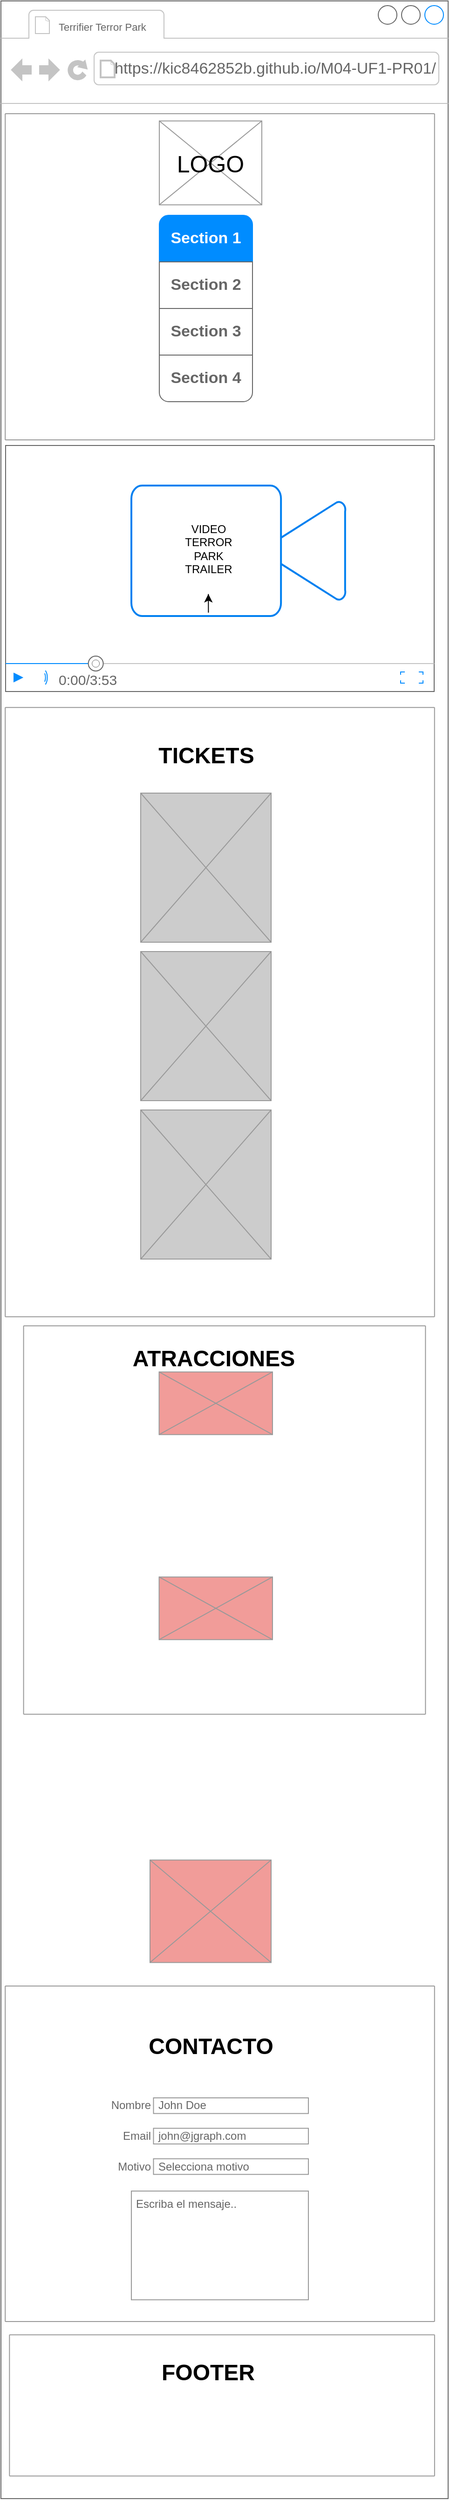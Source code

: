 <mxfile version="26.1.1">
  <diagram name="Page-1" id="03018318-947c-dd8e-b7a3-06fadd420f32">
    <mxGraphModel dx="3490" dy="1463" grid="1" gridSize="10" guides="1" tooltips="1" connect="1" arrows="1" fold="1" page="1" pageScale="1" pageWidth="1100" pageHeight="850" background="#ffffff" math="0" shadow="0">
      <root>
        <mxCell id="0" />
        <mxCell id="1" parent="0" />
        <mxCell id="P_YrPQooRFVnnNei9Mit-43" value="" style="strokeWidth=1;shadow=0;dashed=0;align=center;html=1;shape=mxgraph.mockup.containers.browserWindow;rSize=0;strokeColor=#666666;strokeColor2=#008cff;strokeColor3=#c4c4c4;mainText=,;recursiveResize=0;gradientColor=default;fillColor=default;" parent="1" vertex="1">
          <mxGeometry x="-790" y="40" width="480" height="2680" as="geometry" />
        </mxCell>
        <mxCell id="P_YrPQooRFVnnNei9Mit-44" value="&lt;font style=&quot;font-size: 11px;&quot;&gt;Terrifier Terror Park&lt;/font&gt;" style="strokeWidth=1;shadow=0;dashed=0;align=center;html=1;shape=mxgraph.mockup.containers.anchor;fontSize=17;fontColor=#666666;align=left;whiteSpace=wrap;spacingBottom=-12;" parent="P_YrPQooRFVnnNei9Mit-43" vertex="1">
          <mxGeometry x="60" y="12" width="100" height="18" as="geometry" />
        </mxCell>
        <mxCell id="P_YrPQooRFVnnNei9Mit-45" value="https://kic8462852b.github.io/M04-UF1-PR01/" style="strokeWidth=1;shadow=0;dashed=0;align=center;html=1;shape=mxgraph.mockup.containers.anchor;rSize=0;fontSize=17;fontColor=#666666;align=left;" parent="P_YrPQooRFVnnNei9Mit-43" vertex="1">
          <mxGeometry x="120" y="60" width="340" height="26" as="geometry" />
        </mxCell>
        <mxCell id="P_YrPQooRFVnnNei9Mit-48" value="" style="strokeWidth=1;shadow=0;dashed=0;align=center;html=1;shape=mxgraph.mockup.forms.anchor;align=right;spacingRight=2;fontColor=#666666;" parent="P_YrPQooRFVnnNei9Mit-43" vertex="1">
          <mxGeometry x="230" y="495" width="50" height="18" as="geometry" />
        </mxCell>
        <mxCell id="P_YrPQooRFVnnNei9Mit-50" value="" style="strokeWidth=1;shadow=0;dashed=0;align=center;html=1;shape=mxgraph.mockup.forms.anchor;align=right;spacingRight=2;fontColor=#666666;" parent="P_YrPQooRFVnnNei9Mit-43" vertex="1">
          <mxGeometry x="230" y="530" width="50" height="18" as="geometry" />
        </mxCell>
        <mxCell id="P_YrPQooRFVnnNei9Mit-52" value="" style="strokeWidth=1;shadow=0;dashed=0;align=center;html=1;shape=mxgraph.mockup.forms.anchor;align=right;spacingRight=2;fontColor=#666666;" parent="P_YrPQooRFVnnNei9Mit-43" vertex="1">
          <mxGeometry x="230" y="565" width="50" height="18" as="geometry" />
        </mxCell>
        <mxCell id="P_YrPQooRFVnnNei9Mit-54" value="" style="strokeWidth=1;shadow=0;dashed=0;align=center;html=1;shape=mxgraph.mockup.forms.anchor;align=right;spacingRight=2;fontColor=#666666;" parent="P_YrPQooRFVnnNei9Mit-43" vertex="1">
          <mxGeometry x="230" y="600" width="50" height="18" as="geometry" />
        </mxCell>
        <mxCell id="P_YrPQooRFVnnNei9Mit-107" value="" style="verticalLabelPosition=bottom;shadow=0;dashed=0;align=center;html=1;verticalAlign=top;strokeWidth=1;shape=mxgraph.mockup.containers.videoPlayer;strokeColor=#666666;strokeColor2=#008cff;strokeColor3=#c4c4c4;textColor=#666666;fillColor2=#008cff;barHeight=30;barPos=20;" parent="P_YrPQooRFVnnNei9Mit-43" vertex="1">
          <mxGeometry x="5" y="477" width="460" height="264" as="geometry" />
        </mxCell>
        <mxCell id="iEJvDpS68jFy7bRB699J-30" value="" style="group" parent="P_YrPQooRFVnnNei9Mit-43" vertex="1" connectable="0">
          <mxGeometry y="96" width="470" height="400" as="geometry" />
        </mxCell>
        <mxCell id="iEJvDpS68jFy7bRB699J-31" value="" style="group" parent="iEJvDpS68jFy7bRB699J-30" vertex="1" connectable="0">
          <mxGeometry width="470" height="400" as="geometry" />
        </mxCell>
        <mxCell id="iEJvDpS68jFy7bRB699J-4" value="" style="verticalLabelPosition=bottom;shadow=0;dashed=0;align=center;html=1;verticalAlign=top;strokeWidth=1;shape=mxgraph.mockup.markup.line;strokeColor=#999999;" parent="iEJvDpS68jFy7bRB699J-31" vertex="1">
          <mxGeometry x="4.608" width="460.784" height="50" as="geometry" />
        </mxCell>
        <mxCell id="iEJvDpS68jFy7bRB699J-6" value="" style="verticalLabelPosition=bottom;shadow=0;dashed=0;align=center;html=1;verticalAlign=top;strokeWidth=1;shape=mxgraph.mockup.markup.line;strokeColor=#999999;direction=north;" parent="iEJvDpS68jFy7bRB699J-31" vertex="1">
          <mxGeometry y="25" width="9.216" height="350" as="geometry" />
        </mxCell>
        <mxCell id="iEJvDpS68jFy7bRB699J-7" value="" style="verticalLabelPosition=bottom;shadow=0;dashed=0;align=center;html=1;verticalAlign=top;strokeWidth=1;shape=mxgraph.mockup.markup.line;strokeColor=#999999;" parent="iEJvDpS68jFy7bRB699J-31" vertex="1">
          <mxGeometry x="4.608" y="350" width="460.784" height="50" as="geometry" />
        </mxCell>
        <mxCell id="iEJvDpS68jFy7bRB699J-29" value="" style="verticalLabelPosition=bottom;shadow=0;dashed=0;align=center;html=1;verticalAlign=top;strokeWidth=1;shape=mxgraph.mockup.markup.line;strokeColor=#999999;direction=north;" parent="iEJvDpS68jFy7bRB699J-31" vertex="1">
          <mxGeometry x="460.784" y="25" width="9.216" height="350" as="geometry" />
        </mxCell>
        <mxCell id="P_YrPQooRFVnnNei9Mit-57" value="" style="verticalLabelPosition=bottom;shadow=0;dashed=0;align=center;html=1;verticalAlign=top;strokeWidth=1;shape=mxgraph.mockup.graphics.simpleIcon;strokeColor=#999999;movable=1;resizable=1;rotatable=1;deletable=1;editable=1;locked=0;connectable=1;" parent="iEJvDpS68jFy7bRB699J-31" vertex="1">
          <mxGeometry x="170" y="32.78" width="110" height="90" as="geometry" />
        </mxCell>
        <mxCell id="P_YrPQooRFVnnNei9Mit-88" value="&lt;font style=&quot;font-size: 25px;&quot;&gt;LOGO&lt;/font&gt;" style="text;html=1;align=center;verticalAlign=middle;whiteSpace=wrap;rounded=0;movable=1;resizable=1;rotatable=1;deletable=1;editable=1;locked=0;connectable=1;" parent="iEJvDpS68jFy7bRB699J-31" vertex="1">
          <mxGeometry x="180" y="44.444" width="90" height="66.667" as="geometry" />
        </mxCell>
        <mxCell id="iEJvDpS68jFy7bRB699J-41" value="TICKETS" style="text;strokeColor=none;fillColor=none;html=1;fontSize=24;fontStyle=1;verticalAlign=middle;align=center;" parent="P_YrPQooRFVnnNei9Mit-43" vertex="1">
          <mxGeometry x="170" y="790" width="100" height="40" as="geometry" />
        </mxCell>
        <mxCell id="iEJvDpS68jFy7bRB699J-45" value="" style="verticalLabelPosition=bottom;shadow=0;dashed=0;align=center;html=1;verticalAlign=top;strokeWidth=1;shape=mxgraph.mockup.graphics.simpleIcon;strokeColor=#999999;fillColor=#CCCCCC;" parent="P_YrPQooRFVnnNei9Mit-43" vertex="1">
          <mxGeometry x="150" y="850" width="140" height="160" as="geometry" />
        </mxCell>
        <mxCell id="iEJvDpS68jFy7bRB699J-49" value="" style="group" parent="P_YrPQooRFVnnNei9Mit-43" vertex="1" connectable="0">
          <mxGeometry x="20" y="1410" width="440" height="440" as="geometry" />
        </mxCell>
        <mxCell id="iEJvDpS68jFy7bRB699J-50" value="" style="verticalLabelPosition=bottom;shadow=0;dashed=0;align=center;html=1;verticalAlign=top;strokeWidth=1;shape=mxgraph.mockup.markup.line;strokeColor=#999999;" parent="iEJvDpS68jFy7bRB699J-49" vertex="1">
          <mxGeometry x="4.314" width="431.373" height="23.158" as="geometry" />
        </mxCell>
        <mxCell id="iEJvDpS68jFy7bRB699J-51" value="" style="verticalLabelPosition=bottom;shadow=0;dashed=0;align=center;html=1;verticalAlign=top;strokeWidth=1;shape=mxgraph.mockup.markup.line;strokeColor=#999999;" parent="iEJvDpS68jFy7bRB699J-49" vertex="1">
          <mxGeometry x="4.314" y="416.842" width="431.373" height="23.158" as="geometry" />
        </mxCell>
        <mxCell id="iEJvDpS68jFy7bRB699J-52" value="" style="verticalLabelPosition=bottom;shadow=0;dashed=0;align=center;html=1;verticalAlign=top;strokeWidth=1;shape=mxgraph.mockup.markup.line;strokeColor=#999999;direction=north;" parent="iEJvDpS68jFy7bRB699J-49" vertex="1">
          <mxGeometry x="431.373" y="11.579" width="8.627" height="416.842" as="geometry" />
        </mxCell>
        <mxCell id="iEJvDpS68jFy7bRB699J-53" value="" style="verticalLabelPosition=bottom;shadow=0;dashed=0;align=center;html=1;verticalAlign=top;strokeWidth=1;shape=mxgraph.mockup.markup.line;strokeColor=#999999;direction=north;" parent="iEJvDpS68jFy7bRB699J-49" vertex="1">
          <mxGeometry y="11.579" width="8.627" height="416.842" as="geometry" />
        </mxCell>
        <mxCell id="iEJvDpS68jFy7bRB699J-102" value="ATRACCIONES" style="text;strokeColor=none;fillColor=none;html=1;fontSize=24;fontStyle=1;verticalAlign=middle;align=center;" parent="iEJvDpS68jFy7bRB699J-49" vertex="1">
          <mxGeometry x="149.789" y="18.333" width="116.471" height="57.895" as="geometry" />
        </mxCell>
        <mxCell id="iEJvDpS68jFy7bRB699J-54" value="" style="verticalLabelPosition=bottom;shadow=0;dashed=0;align=center;html=1;verticalAlign=top;strokeWidth=1;shape=mxgraph.mockup.graphics.simpleIcon;strokeColor=#999999;fillColor=#F19C99;" parent="iEJvDpS68jFy7bRB699J-49" vertex="1">
          <mxGeometry x="149.787" y="61.111" width="121.702" height="67.222" as="geometry" />
        </mxCell>
        <mxCell id="SN7SCqHl3AGAayr5xn-d-13" value="" style="verticalLabelPosition=bottom;shadow=0;dashed=0;align=center;html=1;verticalAlign=top;strokeWidth=1;shape=mxgraph.mockup.graphics.simpleIcon;strokeColor=#999999;fillColor=#F19C99;" parent="iEJvDpS68jFy7bRB699J-49" vertex="1">
          <mxGeometry x="149.787" y="281.111" width="121.702" height="67.222" as="geometry" />
        </mxCell>
        <mxCell id="iEJvDpS68jFy7bRB699J-103" value="" style="group" parent="P_YrPQooRFVnnNei9Mit-43" vertex="1" connectable="0">
          <mxGeometry y="2120" width="470" height="380" as="geometry" />
        </mxCell>
        <mxCell id="iEJvDpS68jFy7bRB699J-104" value="" style="verticalLabelPosition=bottom;shadow=0;dashed=0;align=center;html=1;verticalAlign=top;strokeWidth=1;shape=mxgraph.mockup.markup.line;strokeColor=#999999;" parent="iEJvDpS68jFy7bRB699J-103" vertex="1">
          <mxGeometry x="4.608" width="460.784" height="20" as="geometry" />
        </mxCell>
        <mxCell id="iEJvDpS68jFy7bRB699J-105" value="" style="verticalLabelPosition=bottom;shadow=0;dashed=0;align=center;html=1;verticalAlign=top;strokeWidth=1;shape=mxgraph.mockup.markup.line;strokeColor=#999999;" parent="iEJvDpS68jFy7bRB699J-103" vertex="1">
          <mxGeometry x="4.608" y="360" width="460.784" height="20" as="geometry" />
        </mxCell>
        <mxCell id="iEJvDpS68jFy7bRB699J-106" value="" style="verticalLabelPosition=bottom;shadow=0;dashed=0;align=center;html=1;verticalAlign=top;strokeWidth=1;shape=mxgraph.mockup.markup.line;strokeColor=#999999;direction=north;" parent="iEJvDpS68jFy7bRB699J-103" vertex="1">
          <mxGeometry x="460.784" y="10" width="9.216" height="360" as="geometry" />
        </mxCell>
        <mxCell id="iEJvDpS68jFy7bRB699J-107" value="" style="verticalLabelPosition=bottom;shadow=0;dashed=0;align=center;html=1;verticalAlign=top;strokeWidth=1;shape=mxgraph.mockup.markup.line;strokeColor=#999999;direction=north;" parent="iEJvDpS68jFy7bRB699J-103" vertex="1">
          <mxGeometry y="10" width="9.216" height="360" as="geometry" />
        </mxCell>
        <mxCell id="iEJvDpS68jFy7bRB699J-108" value="CONTACTO" style="text;strokeColor=none;fillColor=none;html=1;fontSize=24;fontStyle=1;verticalAlign=middle;align=center;" parent="P_YrPQooRFVnnNei9Mit-43" vertex="1">
          <mxGeometry x="90" y="2170" width="270" height="50" as="geometry" />
        </mxCell>
        <mxCell id="iEJvDpS68jFy7bRB699J-115" value="" style="strokeWidth=1;shadow=0;dashed=0;align=center;html=1;shape=mxgraph.mockup.forms.anchor;align=right;spacingRight=2;fontColor=#666666;" parent="P_YrPQooRFVnnNei9Mit-43" vertex="1">
          <mxGeometry x="310" y="1978" width="51.25" height="16.8" as="geometry" />
        </mxCell>
        <mxCell id="iEJvDpS68jFy7bRB699J-117" value="" style="strokeWidth=1;shadow=0;dashed=0;align=center;html=1;shape=mxgraph.mockup.forms.anchor;align=right;spacingRight=2;fontColor=#666666;" parent="P_YrPQooRFVnnNei9Mit-43" vertex="1">
          <mxGeometry x="310" y="2010.667" width="51.25" height="16.8" as="geometry" />
        </mxCell>
        <mxCell id="iEJvDpS68jFy7bRB699J-129" value="" style="group" parent="P_YrPQooRFVnnNei9Mit-43" vertex="1" connectable="0">
          <mxGeometry x="140" y="2250" width="190" height="216.67" as="geometry" />
        </mxCell>
        <mxCell id="iEJvDpS68jFy7bRB699J-109" value="Nombre" style="strokeWidth=1;shadow=0;dashed=0;align=center;html=1;shape=mxgraph.mockup.forms.anchor;align=right;spacingRight=2;fontColor=#666666;" parent="iEJvDpS68jFy7bRB699J-129" vertex="1">
          <mxGeometry width="23.75" height="16.8" as="geometry" />
        </mxCell>
        <mxCell id="iEJvDpS68jFy7bRB699J-110" value="John Doe" style="strokeWidth=1;shadow=0;dashed=0;align=center;html=1;shape=mxgraph.mockup.forms.rrect;fillColor=#ffffff;rSize=0;fontColor=#666666;align=left;spacingLeft=3;strokeColor=#999999;" parent="iEJvDpS68jFy7bRB699J-129" vertex="1">
          <mxGeometry x="23.75" width="166.25" height="16.8" as="geometry" />
        </mxCell>
        <mxCell id="iEJvDpS68jFy7bRB699J-111" value="Email" style="strokeWidth=1;shadow=0;dashed=0;align=center;html=1;shape=mxgraph.mockup.forms.anchor;align=right;spacingRight=2;fontColor=#666666;" parent="iEJvDpS68jFy7bRB699J-129" vertex="1">
          <mxGeometry y="32.667" width="23.75" height="16.8" as="geometry" />
        </mxCell>
        <mxCell id="iEJvDpS68jFy7bRB699J-112" value="john@jgraph.com" style="strokeWidth=1;shadow=0;dashed=0;align=center;html=1;shape=mxgraph.mockup.forms.rrect;fillColor=#ffffff;rSize=0;fontColor=#666666;align=left;spacingLeft=3;strokeColor=#999999;" parent="iEJvDpS68jFy7bRB699J-129" vertex="1">
          <mxGeometry x="23.75" y="32.667" width="166.25" height="16.8" as="geometry" />
        </mxCell>
        <mxCell id="iEJvDpS68jFy7bRB699J-113" value="Motivo" style="strokeWidth=1;shadow=0;dashed=0;align=center;html=1;shape=mxgraph.mockup.forms.anchor;align=right;spacingRight=2;fontColor=#666666;" parent="iEJvDpS68jFy7bRB699J-129" vertex="1">
          <mxGeometry y="65.333" width="23.75" height="16.8" as="geometry" />
        </mxCell>
        <mxCell id="iEJvDpS68jFy7bRB699J-114" value="Selecciona motivo" style="strokeWidth=1;shadow=0;dashed=0;align=center;html=1;shape=mxgraph.mockup.forms.rrect;fillColor=#ffffff;rSize=0;fontColor=#666666;align=left;spacingLeft=3;strokeColor=#999999;" parent="iEJvDpS68jFy7bRB699J-129" vertex="1">
          <mxGeometry x="23.75" y="65.333" width="166.25" height="16.8" as="geometry" />
        </mxCell>
        <mxCell id="iEJvDpS68jFy7bRB699J-119" value="Escriba el mensaje.." style="strokeWidth=1;shadow=0;dashed=0;align=center;html=1;shape=mxgraph.mockup.forms.rrect;fillColor=#ffffff;rSize=0;fontColor=#666666;align=left;spacingLeft=3;strokeColor=#999999;verticalAlign=top;whiteSpace=wrap;" parent="iEJvDpS68jFy7bRB699J-129" vertex="1">
          <mxGeometry y="100.003" width="190.0" height="116.667" as="geometry" />
        </mxCell>
        <mxCell id="SN7SCqHl3AGAayr5xn-d-1" value="" style="group" parent="P_YrPQooRFVnnNei9Mit-43" vertex="1" connectable="0">
          <mxGeometry y="740" width="470" height="690" as="geometry" />
        </mxCell>
        <mxCell id="iEJvDpS68jFy7bRB699J-32" value="" style="verticalLabelPosition=bottom;shadow=0;dashed=0;align=center;html=1;verticalAlign=top;strokeWidth=1;shape=mxgraph.mockup.markup.line;strokeColor=#999999;" parent="SN7SCqHl3AGAayr5xn-d-1" vertex="1">
          <mxGeometry x="4.608" width="460.784" height="36.316" as="geometry" />
        </mxCell>
        <mxCell id="iEJvDpS68jFy7bRB699J-33" value="" style="verticalLabelPosition=bottom;shadow=0;dashed=0;align=center;html=1;verticalAlign=top;strokeWidth=1;shape=mxgraph.mockup.markup.line;strokeColor=#999999;" parent="SN7SCqHl3AGAayr5xn-d-1" vertex="1">
          <mxGeometry x="4.608" y="653.684" width="460.784" height="36.316" as="geometry" />
        </mxCell>
        <mxCell id="iEJvDpS68jFy7bRB699J-34" value="" style="verticalLabelPosition=bottom;shadow=0;dashed=0;align=center;html=1;verticalAlign=top;strokeWidth=1;shape=mxgraph.mockup.markup.line;strokeColor=#999999;direction=north;" parent="SN7SCqHl3AGAayr5xn-d-1" vertex="1">
          <mxGeometry x="460.784" y="18.158" width="9.216" height="653.684" as="geometry" />
        </mxCell>
        <mxCell id="iEJvDpS68jFy7bRB699J-47" value="" style="verticalLabelPosition=bottom;shadow=0;dashed=0;align=center;html=1;verticalAlign=top;strokeWidth=1;shape=mxgraph.mockup.markup.line;strokeColor=#999999;direction=north;" parent="SN7SCqHl3AGAayr5xn-d-1" vertex="1">
          <mxGeometry y="18.158" width="9.216" height="653.684" as="geometry" />
        </mxCell>
        <mxCell id="SN7SCqHl3AGAayr5xn-d-9" value="" style="verticalLabelPosition=bottom;shadow=0;dashed=0;align=center;html=1;verticalAlign=top;strokeWidth=1;shape=mxgraph.mockup.graphics.simpleIcon;strokeColor=#999999;fillColor=#CCCCCC;" parent="SN7SCqHl3AGAayr5xn-d-1" vertex="1">
          <mxGeometry x="150" y="280" width="140" height="160" as="geometry" />
        </mxCell>
        <mxCell id="SN7SCqHl3AGAayr5xn-d-2" value="" style="group" parent="P_YrPQooRFVnnNei9Mit-43" vertex="1" connectable="0">
          <mxGeometry x="140" y="520" width="230" height="140" as="geometry" />
        </mxCell>
        <mxCell id="P_YrPQooRFVnnNei9Mit-115" value="" style="html=1;verticalLabelPosition=bottom;align=center;labelBackgroundColor=#ffffff;verticalAlign=top;strokeWidth=2;strokeColor=#0080F0;shadow=0;dashed=0;shape=mxgraph.ios7.icons.video_conversation;" parent="SN7SCqHl3AGAayr5xn-d-2" vertex="1">
          <mxGeometry width="230" height="140" as="geometry" />
        </mxCell>
        <mxCell id="P_YrPQooRFVnnNei9Mit-116" value="VIDEO TERROR PARK TRAILER" style="text;html=1;align=center;verticalAlign=middle;whiteSpace=wrap;rounded=0;" parent="SN7SCqHl3AGAayr5xn-d-2" vertex="1">
          <mxGeometry x="46.719" y="20.125" width="71.875" height="96.25" as="geometry" />
        </mxCell>
        <mxCell id="P_YrPQooRFVnnNei9Mit-118" style="edgeStyle=orthogonalEdgeStyle;rounded=0;orthogonalLoop=1;jettySize=auto;html=1;exitX=0.5;exitY=1;exitDx=0;exitDy=0;" parent="SN7SCqHl3AGAayr5xn-d-2" source="P_YrPQooRFVnnNei9Mit-116" target="P_YrPQooRFVnnNei9Mit-116" edge="1">
          <mxGeometry relative="1" as="geometry" />
        </mxCell>
        <mxCell id="SN7SCqHl3AGAayr5xn-d-3" value="" style="group" parent="P_YrPQooRFVnnNei9Mit-43" vertex="1" connectable="0">
          <mxGeometry x="4.61" y="2500" width="465.39" height="160" as="geometry" />
        </mxCell>
        <mxCell id="iEJvDpS68jFy7bRB699J-130" value="" style="group" parent="SN7SCqHl3AGAayr5xn-d-3" vertex="1" connectable="0">
          <mxGeometry width="465.39" height="160" as="geometry" />
        </mxCell>
        <mxCell id="iEJvDpS68jFy7bRB699J-131" value="" style="verticalLabelPosition=bottom;shadow=0;dashed=0;align=center;html=1;verticalAlign=top;strokeWidth=1;shape=mxgraph.mockup.markup.line;strokeColor=#999999;" parent="iEJvDpS68jFy7bRB699J-130" vertex="1">
          <mxGeometry x="4.563" width="456.265" height="8.421" as="geometry" />
        </mxCell>
        <mxCell id="iEJvDpS68jFy7bRB699J-132" value="" style="verticalLabelPosition=bottom;shadow=0;dashed=0;align=center;html=1;verticalAlign=top;strokeWidth=1;shape=mxgraph.mockup.markup.line;strokeColor=#999999;" parent="iEJvDpS68jFy7bRB699J-130" vertex="1">
          <mxGeometry x="4.563" y="151.579" width="456.265" height="8.421" as="geometry" />
        </mxCell>
        <mxCell id="iEJvDpS68jFy7bRB699J-133" value="" style="verticalLabelPosition=bottom;shadow=0;dashed=0;align=center;html=1;verticalAlign=top;strokeWidth=1;shape=mxgraph.mockup.markup.line;strokeColor=#999999;direction=north;" parent="iEJvDpS68jFy7bRB699J-130" vertex="1">
          <mxGeometry x="456.265" y="4.211" width="9.125" height="151.579" as="geometry" />
        </mxCell>
        <mxCell id="iEJvDpS68jFy7bRB699J-134" value="" style="verticalLabelPosition=bottom;shadow=0;dashed=0;align=center;html=1;verticalAlign=top;strokeWidth=1;shape=mxgraph.mockup.markup.line;strokeColor=#999999;direction=north;" parent="iEJvDpS68jFy7bRB699J-130" vertex="1">
          <mxGeometry y="4.211" width="9.125" height="151.579" as="geometry" />
        </mxCell>
        <mxCell id="iEJvDpS68jFy7bRB699J-135" value="FOOTER" style="text;strokeColor=none;fillColor=none;html=1;fontSize=24;fontStyle=1;verticalAlign=middle;align=center;" parent="iEJvDpS68jFy7bRB699J-130" vertex="1">
          <mxGeometry x="115.389" y="20" width="203.226" height="50" as="geometry" />
        </mxCell>
        <mxCell id="SN7SCqHl3AGAayr5xn-d-4" value="" style="swimlane;shape=mxgraph.bootstrap.anchor;strokeColor=#666666;fillColor=#ffffff;fontColor=#666666;fontStyle=0;childLayout=stackLayout;horizontal=1;startSize=0;horizontalStack=0;resizeParent=1;resizeParentMax=0;resizeLast=0;collapsible=0;marginBottom=0;whiteSpace=wrap;html=1;" parent="P_YrPQooRFVnnNei9Mit-43" vertex="1">
          <mxGeometry x="170" y="230" width="100" height="200" as="geometry" />
        </mxCell>
        <mxCell id="SN7SCqHl3AGAayr5xn-d-5" value="Section 1" style="text;strokeColor=#008CFF;align=center;verticalAlign=middle;spacingLeft=10;spacingRight=10;overflow=hidden;points=[[0,0.5],[1,0.5]];portConstraint=eastwest;rotatable=0;whiteSpace=wrap;html=1;shape=mxgraph.mockup.topButton;rSize=10;fillColor=#008CFF;fontColor=#ffffff;fontSize=17;fontStyle=1;" parent="SN7SCqHl3AGAayr5xn-d-4" vertex="1">
          <mxGeometry width="100" height="50" as="geometry" />
        </mxCell>
        <mxCell id="SN7SCqHl3AGAayr5xn-d-6" value="Section 2" style="text;strokeColor=inherit;align=center;verticalAlign=middle;spacingLeft=10;spacingRight=10;overflow=hidden;points=[[0,0.5],[1,0.5]];portConstraint=eastwest;rotatable=0;whiteSpace=wrap;html=1;rSize=5;fillColor=inherit;fontColor=inherit;fontSize=17;fontStyle=1;" parent="SN7SCqHl3AGAayr5xn-d-4" vertex="1">
          <mxGeometry y="50" width="100" height="50" as="geometry" />
        </mxCell>
        <mxCell id="SN7SCqHl3AGAayr5xn-d-7" value="Section 3" style="text;strokeColor=inherit;align=center;verticalAlign=middle;spacingLeft=10;spacingRight=10;overflow=hidden;points=[[0,0.5],[1,0.5]];portConstraint=eastwest;rotatable=0;whiteSpace=wrap;html=1;rSize=5;fillColor=inherit;fontColor=inherit;fontSize=17;fontStyle=1;" parent="SN7SCqHl3AGAayr5xn-d-4" vertex="1">
          <mxGeometry y="100" width="100" height="50" as="geometry" />
        </mxCell>
        <mxCell id="SN7SCqHl3AGAayr5xn-d-8" value="Section 4" style="text;strokeColor=inherit;align=center;verticalAlign=middle;spacingLeft=10;spacingRight=10;overflow=hidden;points=[[0,0.5],[1,0.5]];portConstraint=eastwest;rotatable=0;whiteSpace=wrap;html=1;shape=mxgraph.mockup.bottomButton;rSize=10;fillColor=inherit;fontColor=inherit;fontSize=17;fontStyle=1;" parent="SN7SCqHl3AGAayr5xn-d-4" vertex="1">
          <mxGeometry y="150" width="100" height="50" as="geometry" />
        </mxCell>
        <mxCell id="SN7SCqHl3AGAayr5xn-d-10" value="" style="verticalLabelPosition=bottom;shadow=0;dashed=0;align=center;html=1;verticalAlign=top;strokeWidth=1;shape=mxgraph.mockup.graphics.simpleIcon;strokeColor=#999999;fillColor=#CCCCCC;" parent="P_YrPQooRFVnnNei9Mit-43" vertex="1">
          <mxGeometry x="150" y="1190" width="140" height="160" as="geometry" />
        </mxCell>
        <mxCell id="SN7SCqHl3AGAayr5xn-d-14" value="" style="verticalLabelPosition=bottom;shadow=0;dashed=0;align=center;html=1;verticalAlign=top;strokeWidth=1;shape=mxgraph.mockup.graphics.simpleIcon;strokeColor=#999999;fillColor=#F19C99;" parent="P_YrPQooRFVnnNei9Mit-43" vertex="1">
          <mxGeometry x="160" y="1994.8" width="130" height="110" as="geometry" />
        </mxCell>
      </root>
    </mxGraphModel>
  </diagram>
</mxfile>
